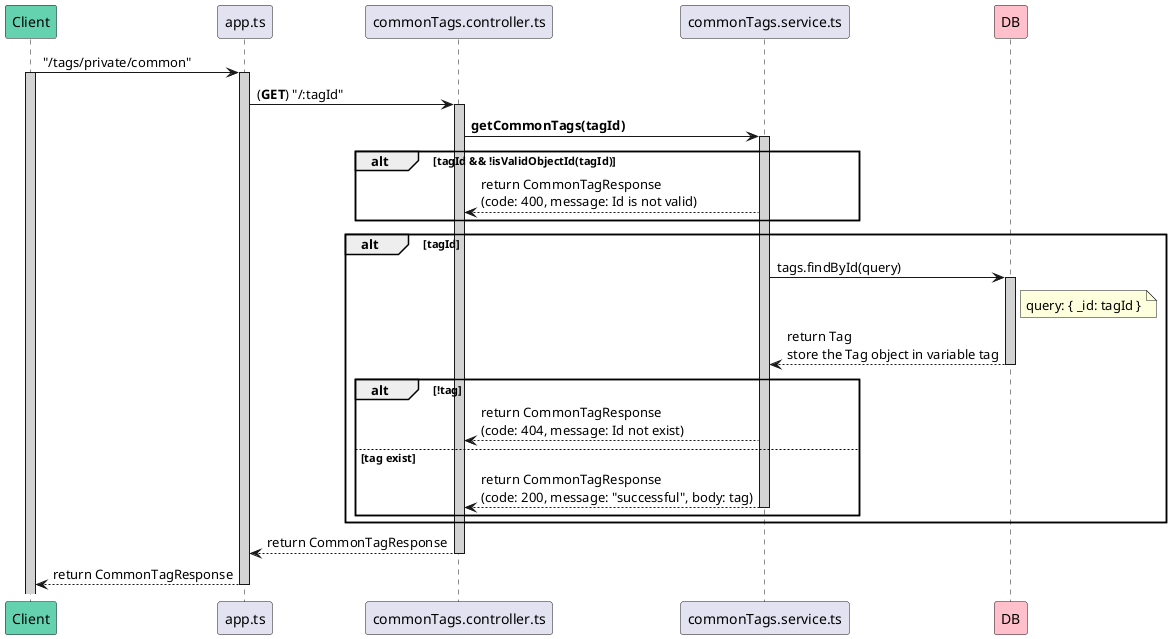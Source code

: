 @startuml getCommonTags
participant Client #64D1AF
participant app.ts
participant commonTags.controller.ts
participant commonTags.service.ts
participant DB #FFC0CB

Client -> app.ts : "/tags/private/common"
activate Client #D3D3D3
activate app.ts #D3D3D3

app.ts -> commonTags.controller.ts : (**GET**) "/:tagId"
activate commonTags.controller.ts #D3D3D3

commonTags.controller.ts -> commonTags.service.ts : **getCommonTags(tagId)**
activate commonTags.service.ts #D3D3D3

alt tagId && !isValidObjectId(tagId)
    commonTags.controller.ts <-- commonTags.service.ts : return CommonTagResponse\n(code: 400, message: Id is not valid)
end

alt tagId
    commonTags.service.ts -> DB : tags.findById(query)
    activate DB #D3D3D3
    note right of DB: query: { _id: tagId }
    commonTags.service.ts <-- DB : return Tag\nstore the Tag object in variable tag
    deactivate DB
    alt !tag
        commonTags.controller.ts <-- commonTags.service.ts : return CommonTagResponse\n(code: 404, message: Id not exist)
    else tag exist
        return return CommonTagResponse\n(code: 200, message: "successful", body: tag)
    end
end

app.ts <-- commonTags.controller.ts: return CommonTagResponse
deactivate commonTags.controller.ts

Client <-- app.ts : return CommonTagResponse
deactivate app.ts
@enduml
